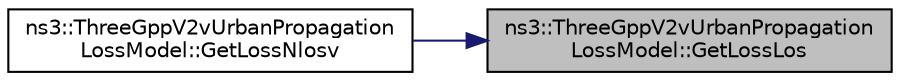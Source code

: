 digraph "ns3::ThreeGppV2vUrbanPropagationLossModel::GetLossLos"
{
 // LATEX_PDF_SIZE
  edge [fontname="Helvetica",fontsize="10",labelfontname="Helvetica",labelfontsize="10"];
  node [fontname="Helvetica",fontsize="10",shape=record];
  rankdir="RL";
  Node1 [label="ns3::ThreeGppV2vUrbanPropagation\lLossModel::GetLossLos",height=0.2,width=0.4,color="black", fillcolor="grey75", style="filled", fontcolor="black",tooltip="Computes the pathloss between a and b considering that the line of sight is not obstructed."];
  Node1 -> Node2 [dir="back",color="midnightblue",fontsize="10",style="solid",fontname="Helvetica"];
  Node2 [label="ns3::ThreeGppV2vUrbanPropagation\lLossModel::GetLossNlosv",height=0.2,width=0.4,color="black", fillcolor="white", style="filled",URL="$classns3_1_1_three_gpp_v2v_urban_propagation_loss_model.html#a284d9053f8cea0c85c0545fe1fc152f3",tooltip="Computes the pathloss between a and b considering that the line of sight is obstructed by a vehicle."];
}
